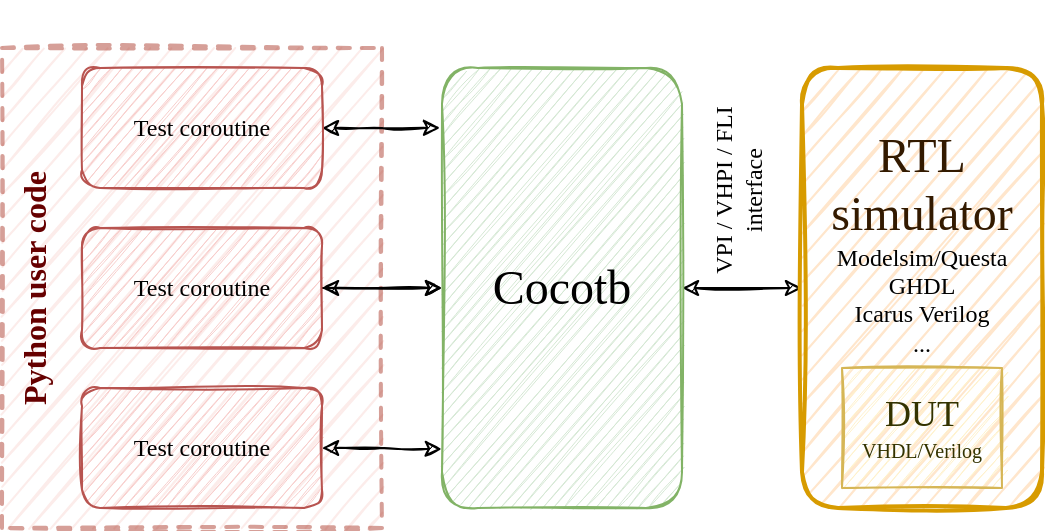 <mxfile version="14.5.1" type="device"><diagram id="pPdrHdPJRobU7x4Mp8hT" name="Page-1"><mxGraphModel dx="672" dy="397" grid="1" gridSize="10" guides="1" tooltips="1" connect="1" arrows="1" fold="1" page="1" pageScale="1" pageWidth="850" pageHeight="1100" math="0" shadow="0"><root><mxCell id="0"/><mxCell id="1" parent="0"/><mxCell id="GA-Cu-5AxefeMXmOVY84-15" value="" style="rounded=0;whiteSpace=wrap;html=1;fillColor=#fad9d5;dashed=1;sketch=1;shadow=0;sketchStyle=rough;strokeColor=#ae4132;fillStyle=hachure;opacity=50;strokeWidth=2;" vertex="1" parent="1"><mxGeometry x="40" y="110" width="190" height="240" as="geometry"/></mxCell><mxCell id="GA-Cu-5AxefeMXmOVY84-7" style="edgeStyle=orthogonalEdgeStyle;rounded=0;orthogonalLoop=1;jettySize=auto;html=1;entryX=-0.008;entryY=0.136;entryDx=0;entryDy=0;entryPerimeter=0;startArrow=classic;startFill=1;sketch=1;shadow=0;sketchStyle=rough;" edge="1" parent="1" source="GA-Cu-5AxefeMXmOVY84-1" target="GA-Cu-5AxefeMXmOVY84-4"><mxGeometry relative="1" as="geometry"/></mxCell><mxCell id="GA-Cu-5AxefeMXmOVY84-1" value="&lt;font face=&quot;Comic Sans MS&quot;&gt;Test coroutine&lt;/font&gt;" style="rounded=1;whiteSpace=wrap;html=1;fillColor=#f8cecc;strokeColor=#b85450;sketch=1;shadow=0;sketchStyle=rough;" vertex="1" parent="1"><mxGeometry x="80" y="120" width="120" height="60" as="geometry"/></mxCell><mxCell id="GA-Cu-5AxefeMXmOVY84-9" style="edgeStyle=orthogonalEdgeStyle;rounded=0;orthogonalLoop=1;jettySize=auto;html=1;exitX=1;exitY=0.5;exitDx=0;exitDy=0;entryX=0;entryY=0.5;entryDx=0;entryDy=0;sketch=1;shadow=0;sketchStyle=rough;" edge="1" parent="1" source="GA-Cu-5AxefeMXmOVY84-2" target="GA-Cu-5AxefeMXmOVY84-4"><mxGeometry relative="1" as="geometry"/></mxCell><mxCell id="GA-Cu-5AxefeMXmOVY84-2" value="&lt;span&gt;&lt;font face=&quot;Comic Sans MS&quot;&gt;Test coroutine&lt;/font&gt;&lt;/span&gt;" style="rounded=1;whiteSpace=wrap;html=1;fillColor=#f8cecc;strokeColor=#b85450;sketch=1;shadow=0;sketchStyle=rough;" vertex="1" parent="1"><mxGeometry x="80" y="200" width="120" height="60" as="geometry"/></mxCell><mxCell id="GA-Cu-5AxefeMXmOVY84-10" style="edgeStyle=orthogonalEdgeStyle;rounded=0;orthogonalLoop=1;jettySize=auto;html=1;exitX=1;exitY=0.5;exitDx=0;exitDy=0;entryX=-0.001;entryY=0.866;entryDx=0;entryDy=0;entryPerimeter=0;startArrow=classic;startFill=1;sketch=1;shadow=0;sketchStyle=rough;" edge="1" parent="1" source="GA-Cu-5AxefeMXmOVY84-3" target="GA-Cu-5AxefeMXmOVY84-4"><mxGeometry relative="1" as="geometry"/></mxCell><mxCell id="GA-Cu-5AxefeMXmOVY84-3" value="&lt;span&gt;&lt;font face=&quot;Comic Sans MS&quot;&gt;Test coroutine&lt;/font&gt;&lt;/span&gt;" style="rounded=1;whiteSpace=wrap;html=1;fillColor=#f8cecc;strokeColor=#b85450;sketch=1;shadow=0;sketchStyle=rough;" vertex="1" parent="1"><mxGeometry x="80" y="280" width="120" height="60" as="geometry"/></mxCell><mxCell id="GA-Cu-5AxefeMXmOVY84-11" value="" style="edgeStyle=orthogonalEdgeStyle;rounded=0;orthogonalLoop=1;jettySize=auto;html=1;startArrow=classic;startFill=1;sketch=1;shadow=0;sketchStyle=rough;" edge="1" parent="1" source="GA-Cu-5AxefeMXmOVY84-4" target="GA-Cu-5AxefeMXmOVY84-2"><mxGeometry relative="1" as="geometry"/></mxCell><mxCell id="GA-Cu-5AxefeMXmOVY84-12" style="edgeStyle=orthogonalEdgeStyle;rounded=0;orthogonalLoop=1;jettySize=auto;html=1;exitX=1;exitY=0.5;exitDx=0;exitDy=0;entryX=0;entryY=0.5;entryDx=0;entryDy=0;startArrow=classic;startFill=1;sketch=1;shadow=0;sketchStyle=rough;" edge="1" parent="1" source="GA-Cu-5AxefeMXmOVY84-4" target="GA-Cu-5AxefeMXmOVY84-5"><mxGeometry relative="1" as="geometry"/></mxCell><mxCell id="GA-Cu-5AxefeMXmOVY84-4" value="&lt;font style=&quot;font-size: 24px&quot; face=&quot;Comic Sans MS&quot;&gt;Cocotb&lt;/font&gt;" style="rounded=1;whiteSpace=wrap;html=1;fillColor=#d5e8d4;strokeColor=#82b366;sketch=1;shadow=0;sketchStyle=rough;" vertex="1" parent="1"><mxGeometry x="260" y="120" width="120" height="220" as="geometry"/></mxCell><mxCell id="GA-Cu-5AxefeMXmOVY84-5" value="&lt;font face=&quot;Comic Sans MS&quot;&gt;&lt;span style=&quot;font-size: 24px&quot;&gt;&lt;font color=&quot;#331a00&quot;&gt;RTL simulator&lt;/font&gt;&lt;/span&gt;&lt;br&gt;&lt;font style=&quot;font-size: 12px&quot;&gt;Modelsim/Questa&lt;br&gt;&lt;/font&gt;GHDL&lt;br&gt;Icarus Verilog&lt;br&gt;...&lt;br&gt;&lt;/font&gt;" style="rounded=1;whiteSpace=wrap;html=1;fillColor=#ffe6cc;strokeColor=#d79b00;sketch=1;shadow=0;sketchStyle=rough;perimeterSpacing=0;strokeWidth=2;glass=0;imageAspect=1;labelPosition=center;verticalLabelPosition=middle;align=center;verticalAlign=middle;spacingRight=0;spacingTop=-46;" vertex="1" parent="1"><mxGeometry x="440" y="120" width="120" height="220" as="geometry"/></mxCell><mxCell id="GA-Cu-5AxefeMXmOVY84-6" value="&lt;font face=&quot;Comic Sans MS&quot; color=&quot;#333300&quot;&gt;&lt;span style=&quot;font-size: 18px&quot;&gt;DUT&lt;/span&gt;&lt;br&gt;&lt;font style=&quot;font-size: 10px&quot;&gt;VHDL/Verilog&lt;/font&gt;&lt;br&gt;&lt;/font&gt;" style="rounded=0;whiteSpace=wrap;html=1;fillColor=#fff2cc;strokeColor=#d6b656;sketch=1;shadow=0;sketchStyle=rough;" vertex="1" parent="1"><mxGeometry x="460" y="270" width="80" height="60" as="geometry"/></mxCell><mxCell id="GA-Cu-5AxefeMXmOVY84-13" value="&lt;font style=&quot;font-size: 12px&quot; face=&quot;Comic Sans MS&quot;&gt;VPI / VHPI / FLI &lt;br&gt;interface&lt;/font&gt;" style="text;html=1;strokeColor=none;fillColor=none;align=center;verticalAlign=middle;whiteSpace=wrap;rounded=0;rotation=-90;sketch=1;shadow=0;sketchStyle=rough;" vertex="1" parent="1"><mxGeometry x="313" y="171" width="190" height="20" as="geometry"/></mxCell><mxCell id="GA-Cu-5AxefeMXmOVY84-18" value="Python user code" style="text;strokeColor=none;fillColor=none;align=center;verticalAlign=middle;rounded=0;rotation=-90;sketch=1;shadow=0;sketchStyle=rough;fontColor=#660000;labelBackgroundColor=none;labelBorderColor=none;whiteSpace=wrap;html=1;fontStyle=1;fontFamily=Comic Sans MS;fontSize=16;" vertex="1" parent="1"><mxGeometry x="-34" y="220" width="180" height="20" as="geometry"/></mxCell></root></mxGraphModel></diagram></mxfile>